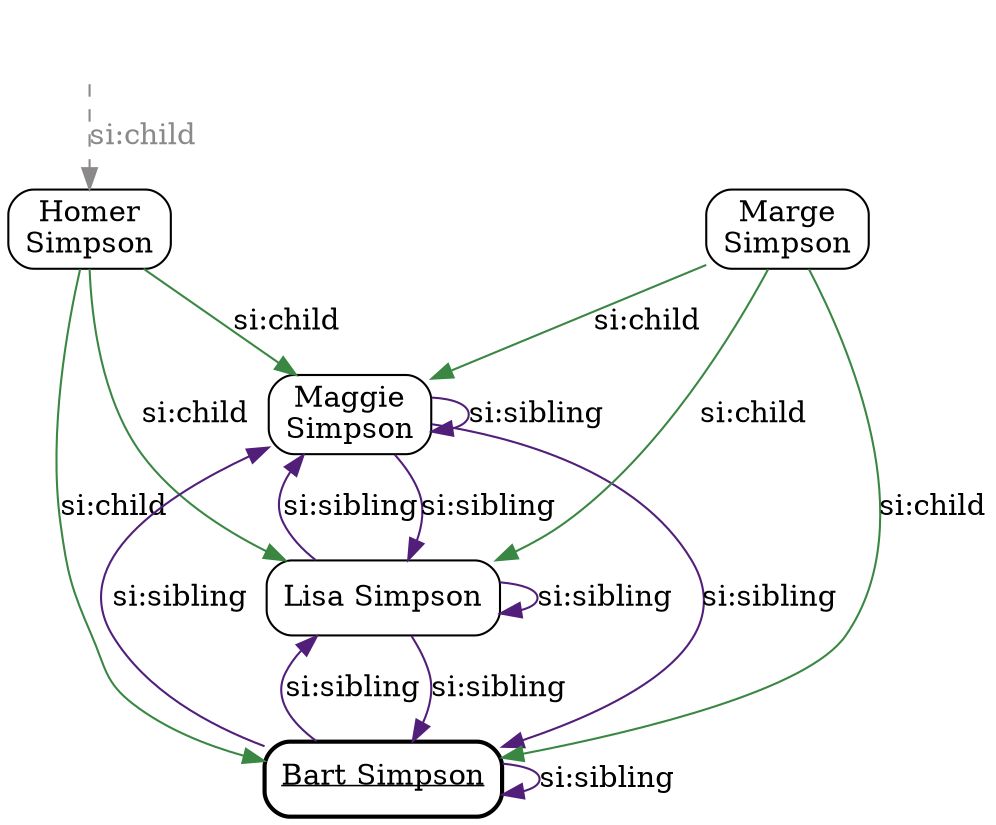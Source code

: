 digraph {
sep="+25,25";
splines = true;
overlap=false;
graph [ rankdir="TB" size="7.81169775" ]
"si:maggie"[  shape="box"  style="rounded" label="Maggie\nSimpson\n" ];
"si:lisa"[  shape="box"  style="rounded" label="Lisa Simpson" ];
"si:homer"[  shape="box"  style="rounded" label="Homer\nSimpson\n" ];
"si:marge"[  shape="box"  style="rounded" label="Marge\nSimpson\n" ];
"si:bart"[  shape="box"  style="rounded,bold" label=<<U>Bart Simpson</U>> ];
"si:abraham"[ shape="none" fontsize="0" fontcolor="white" ];
"si:homer" -> "si:maggie" [ label = "si:child" arrowtail="normal"  color="#398743"  ];
"si:lisa" -> "si:lisa" [ label = "si:sibling" arrowtail="normal"  color="#511F7A"  ];
"si:lisa" -> "si:bart" [ label = "si:sibling" arrowtail="normal"  color="#511F7A"  ];
"si:bart" -> "si:lisa" [ label = "si:sibling" arrowtail="normal"  color="#511F7A"  ];
"si:abraham" -> "si:homer" [ label="si:child" fontcolor="#8b8989" arrowtail = "normal"  color="#8b8989" style="dashed" ];
"si:homer" -> "si:bart" [ label = "si:child" arrowtail="normal"  color="#398743"  ];
"si:lisa" -> "si:maggie" [ label = "si:sibling" arrowtail="normal"  color="#511F7A"  ];
"si:maggie" -> "si:lisa" [ label = "si:sibling" arrowtail="normal"  color="#511F7A"  ];
"si:maggie" -> "si:bart" [ label = "si:sibling" arrowtail="normal"  color="#511F7A"  ];
"si:bart" -> "si:maggie" [ label = "si:sibling" arrowtail="normal"  color="#511F7A"  ];
"si:marge" -> "si:bart" [ label = "si:child" arrowtail="normal"  color="#398743"  ];
"si:marge" -> "si:lisa" [ label = "si:child" arrowtail="normal"  color="#398743"  ];
"si:homer" -> "si:lisa" [ label = "si:child" arrowtail="normal"  color="#398743"  ];
"si:marge" -> "si:maggie" [ label = "si:child" arrowtail="normal"  color="#398743"  ];
"si:bart" -> "si:bart" [ label = "si:sibling" arrowtail="normal"  color="#511F7A"  ];
"si:maggie" -> "si:maggie" [ label = "si:sibling" arrowtail="normal"  color="#511F7A"  ];
}